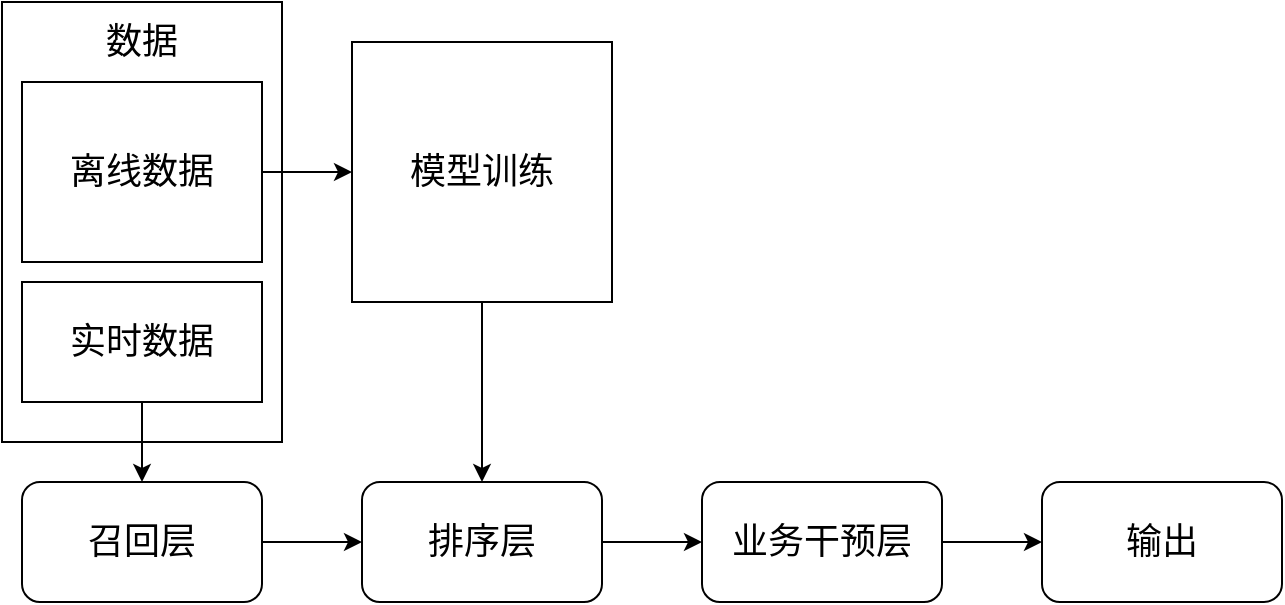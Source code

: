 <mxfile version="14.0.0" type="github" pages="3">
  <diagram id="y3OJbxJZMRT9WALCF3M-" name="Page-1">
    <mxGraphModel dx="782" dy="469" grid="1" gridSize="10" guides="1" tooltips="1" connect="1" arrows="1" fold="1" page="1" pageScale="1" pageWidth="827" pageHeight="1169" math="0" shadow="0">
      <root>
        <mxCell id="0" />
        <mxCell id="1" parent="0" />
        <mxCell id="4DIrTT-UcjF7yfP_xazC-5" value="" style="edgeStyle=orthogonalEdgeStyle;rounded=0;orthogonalLoop=1;jettySize=auto;html=1;" parent="1" source="4DIrTT-UcjF7yfP_xazC-1" target="4DIrTT-UcjF7yfP_xazC-2" edge="1">
          <mxGeometry relative="1" as="geometry" />
        </mxCell>
        <mxCell id="4DIrTT-UcjF7yfP_xazC-1" value="&lt;font style=&quot;font-size: 18px&quot;&gt;召回层&lt;/font&gt;" style="rounded=1;whiteSpace=wrap;html=1;" parent="1" vertex="1">
          <mxGeometry x="70" y="420" width="120" height="60" as="geometry" />
        </mxCell>
        <mxCell id="4DIrTT-UcjF7yfP_xazC-6" value="" style="edgeStyle=orthogonalEdgeStyle;rounded=0;orthogonalLoop=1;jettySize=auto;html=1;" parent="1" source="4DIrTT-UcjF7yfP_xazC-2" target="4DIrTT-UcjF7yfP_xazC-3" edge="1">
          <mxGeometry relative="1" as="geometry" />
        </mxCell>
        <mxCell id="4DIrTT-UcjF7yfP_xazC-2" value="&lt;font style=&quot;font-size: 18px&quot;&gt;排序层&lt;/font&gt;" style="rounded=1;whiteSpace=wrap;html=1;" parent="1" vertex="1">
          <mxGeometry x="240" y="420" width="120" height="60" as="geometry" />
        </mxCell>
        <mxCell id="lo9uGpaXZ623VdwVhiWb-6" value="" style="edgeStyle=orthogonalEdgeStyle;rounded=0;orthogonalLoop=1;jettySize=auto;html=1;" parent="1" source="4DIrTT-UcjF7yfP_xazC-3" target="lo9uGpaXZ623VdwVhiWb-1" edge="1">
          <mxGeometry relative="1" as="geometry" />
        </mxCell>
        <mxCell id="4DIrTT-UcjF7yfP_xazC-3" value="&lt;font style=&quot;font-size: 18px&quot;&gt;业务干预层&lt;/font&gt;" style="rounded=1;whiteSpace=wrap;html=1;" parent="1" vertex="1">
          <mxGeometry x="410" y="420" width="120" height="60" as="geometry" />
        </mxCell>
        <mxCell id="4DIrTT-UcjF7yfP_xazC-8" value="" style="edgeStyle=orthogonalEdgeStyle;rounded=0;orthogonalLoop=1;jettySize=auto;html=1;" parent="1" source="4DIrTT-UcjF7yfP_xazC-4" target="4DIrTT-UcjF7yfP_xazC-2" edge="1">
          <mxGeometry relative="1" as="geometry" />
        </mxCell>
        <mxCell id="4DIrTT-UcjF7yfP_xazC-4" value="&lt;font style=&quot;font-size: 18px&quot;&gt;模型训练&lt;/font&gt;" style="whiteSpace=wrap;html=1;aspect=fixed;" parent="1" vertex="1">
          <mxGeometry x="235" y="200" width="130" height="130" as="geometry" />
        </mxCell>
        <mxCell id="lo9uGpaXZ623VdwVhiWb-1" value="&lt;font style=&quot;font-size: 18px&quot;&gt;输出&lt;/font&gt;" style="rounded=1;whiteSpace=wrap;html=1;" parent="1" vertex="1">
          <mxGeometry x="580" y="420" width="120" height="60" as="geometry" />
        </mxCell>
        <mxCell id="lo9uGpaXZ623VdwVhiWb-4" value="" style="edgeStyle=orthogonalEdgeStyle;rounded=0;orthogonalLoop=1;jettySize=auto;html=1;" parent="1" source="lo9uGpaXZ623VdwVhiWb-3" target="4DIrTT-UcjF7yfP_xazC-4" edge="1">
          <mxGeometry relative="1" as="geometry" />
        </mxCell>
        <mxCell id="lo9uGpaXZ623VdwVhiWb-3" value="&lt;font style=&quot;font-size: 18px&quot;&gt;离线数据&lt;/font&gt;" style="rounded=0;whiteSpace=wrap;html=1;" parent="1" vertex="1">
          <mxGeometry x="70" y="220" width="120" height="90" as="geometry" />
        </mxCell>
        <mxCell id="lo9uGpaXZ623VdwVhiWb-10" value="" style="edgeStyle=orthogonalEdgeStyle;rounded=0;orthogonalLoop=1;jettySize=auto;html=1;" parent="1" source="lo9uGpaXZ623VdwVhiWb-7" target="4DIrTT-UcjF7yfP_xazC-1" edge="1">
          <mxGeometry relative="1" as="geometry" />
        </mxCell>
        <mxCell id="lo9uGpaXZ623VdwVhiWb-7" value="&lt;font style=&quot;font-size: 18px&quot;&gt;实时数据&lt;/font&gt;" style="rounded=0;whiteSpace=wrap;html=1;" parent="1" vertex="1">
          <mxGeometry x="70" y="320" width="120" height="60" as="geometry" />
        </mxCell>
        <mxCell id="lo9uGpaXZ623VdwVhiWb-8" value="" style="rounded=0;whiteSpace=wrap;html=1;fillColor=none;" parent="1" vertex="1">
          <mxGeometry x="60" y="180" width="140" height="220" as="geometry" />
        </mxCell>
        <mxCell id="lo9uGpaXZ623VdwVhiWb-9" value="&lt;font style=&quot;font-size: 18px&quot;&gt;数据&lt;/font&gt;" style="rounded=1;whiteSpace=wrap;html=1;fillColor=none;shadow=0;strokeColor=none;" parent="1" vertex="1">
          <mxGeometry x="100" y="180" width="60" height="40" as="geometry" />
        </mxCell>
      </root>
    </mxGraphModel>
  </diagram>
  <diagram id="qOzWIOKnJDpPFaP6Qteu" name="Page-2">
    <mxGraphModel dx="782" dy="421" grid="1" gridSize="10" guides="1" tooltips="1" connect="1" arrows="1" fold="1" page="1" pageScale="1" pageWidth="827" pageHeight="1169" math="0" shadow="0">
      <root>
        <mxCell id="z6bSpUeK_4V_DU-t9zNh-0" />
        <mxCell id="z6bSpUeK_4V_DU-t9zNh-1" parent="z6bSpUeK_4V_DU-t9zNh-0" />
        <mxCell id="3U9tWVq6ksxRw8IESGGZ-7" value="" style="edgeStyle=orthogonalEdgeStyle;rounded=0;orthogonalLoop=1;jettySize=auto;html=1;" edge="1" parent="z6bSpUeK_4V_DU-t9zNh-1" source="3U9tWVq6ksxRw8IESGGZ-1" target="3U9tWVq6ksxRw8IESGGZ-2">
          <mxGeometry relative="1" as="geometry" />
        </mxCell>
        <mxCell id="3U9tWVq6ksxRw8IESGGZ-1" value="&lt;font style=&quot;font-size: 18px&quot;&gt;博引系统&lt;/font&gt;" style="rounded=1;whiteSpace=wrap;html=1;" vertex="1" parent="z6bSpUeK_4V_DU-t9zNh-1">
          <mxGeometry x="460" y="230" width="120" height="60" as="geometry" />
        </mxCell>
        <mxCell id="3U9tWVq6ksxRw8IESGGZ-9" style="edgeStyle=orthogonalEdgeStyle;rounded=0;orthogonalLoop=1;jettySize=auto;html=1;entryX=0;entryY=0.5;entryDx=0;entryDy=0;" edge="1" parent="z6bSpUeK_4V_DU-t9zNh-1" source="3U9tWVq6ksxRw8IESGGZ-2" target="3U9tWVq6ksxRw8IESGGZ-5">
          <mxGeometry relative="1" as="geometry">
            <Array as="points">
              <mxPoint x="340" y="460" />
            </Array>
          </mxGeometry>
        </mxCell>
        <mxCell id="3U9tWVq6ksxRw8IESGGZ-2" value="&lt;font style=&quot;font-size: 18px&quot;&gt;Kafka&lt;/font&gt;" style="rounded=0;whiteSpace=wrap;html=1;" vertex="1" parent="z6bSpUeK_4V_DU-t9zNh-1">
          <mxGeometry x="280" y="330" width="120" height="60" as="geometry" />
        </mxCell>
        <mxCell id="3U9tWVq6ksxRw8IESGGZ-10" value="" style="edgeStyle=orthogonalEdgeStyle;rounded=0;orthogonalLoop=1;jettySize=auto;html=1;" edge="1" parent="z6bSpUeK_4V_DU-t9zNh-1" source="3U9tWVq6ksxRw8IESGGZ-5" target="3U9tWVq6ksxRw8IESGGZ-6">
          <mxGeometry relative="1" as="geometry" />
        </mxCell>
        <mxCell id="3U9tWVq6ksxRw8IESGGZ-5" value="&lt;font style=&quot;font-size: 18px&quot;&gt;微博推荐系统&lt;/font&gt;" style="rounded=1;whiteSpace=wrap;html=1;" vertex="1" parent="z6bSpUeK_4V_DU-t9zNh-1">
          <mxGeometry x="460" y="430" width="120" height="60" as="geometry" />
        </mxCell>
        <mxCell id="3U9tWVq6ksxRw8IESGGZ-11" value="" style="edgeStyle=orthogonalEdgeStyle;rounded=0;orthogonalLoop=1;jettySize=auto;html=1;" edge="1" parent="z6bSpUeK_4V_DU-t9zNh-1" source="3U9tWVq6ksxRw8IESGGZ-6" target="3U9tWVq6ksxRw8IESGGZ-1">
          <mxGeometry relative="1" as="geometry" />
        </mxCell>
        <mxCell id="3U9tWVq6ksxRw8IESGGZ-6" value="&lt;font style=&quot;font-size: 18px&quot;&gt;Redis&lt;/font&gt;" style="rounded=0;whiteSpace=wrap;html=1;" vertex="1" parent="z6bSpUeK_4V_DU-t9zNh-1">
          <mxGeometry x="460" y="330" width="120" height="60" as="geometry" />
        </mxCell>
        <mxCell id="3U9tWVq6ksxRw8IESGGZ-8" value="微博" style="text;html=1;strokeColor=none;fillColor=none;align=center;verticalAlign=middle;whiteSpace=wrap;rounded=0;fontSize=16;" vertex="1" parent="z6bSpUeK_4V_DU-t9zNh-1">
          <mxGeometry x="360" y="230" width="40" height="20" as="geometry" />
        </mxCell>
        <mxCell id="3U9tWVq6ksxRw8IESGGZ-12" value="&lt;font style=&quot;font-size: 16px&quot;&gt;微博推荐列表&lt;/font&gt;" style="text;html=1;strokeColor=none;fillColor=none;align=center;verticalAlign=middle;whiteSpace=wrap;rounded=0;" vertex="1" parent="z6bSpUeK_4V_DU-t9zNh-1">
          <mxGeometry x="530" y="400" width="100" height="20" as="geometry" />
        </mxCell>
        <mxCell id="3U9tWVq6ksxRw8IESGGZ-19" value="" style="edgeStyle=orthogonalEdgeStyle;rounded=0;orthogonalLoop=1;jettySize=auto;html=1;" edge="1" parent="z6bSpUeK_4V_DU-t9zNh-1" source="3U9tWVq6ksxRw8IESGGZ-13" target="3U9tWVq6ksxRw8IESGGZ-14">
          <mxGeometry relative="1" as="geometry" />
        </mxCell>
        <mxCell id="3U9tWVq6ksxRw8IESGGZ-13" value="&lt;font style=&quot;font-size: 18px&quot;&gt;Hive&lt;/font&gt;" style="rounded=0;whiteSpace=wrap;html=1;" vertex="1" parent="z6bSpUeK_4V_DU-t9zNh-1">
          <mxGeometry x="140" y="490" width="100" height="60" as="geometry" />
        </mxCell>
        <mxCell id="3U9tWVq6ksxRw8IESGGZ-18" style="edgeStyle=orthogonalEdgeStyle;rounded=0;orthogonalLoop=1;jettySize=auto;html=1;entryX=0;entryY=0.5;entryDx=0;entryDy=0;" edge="1" parent="z6bSpUeK_4V_DU-t9zNh-1" source="3U9tWVq6ksxRw8IESGGZ-14" target="3U9tWVq6ksxRw8IESGGZ-5">
          <mxGeometry relative="1" as="geometry">
            <Array as="points">
              <mxPoint x="340" y="460" />
            </Array>
          </mxGeometry>
        </mxCell>
        <mxCell id="3U9tWVq6ksxRw8IESGGZ-14" value="&lt;font style=&quot;font-size: 18px&quot;&gt;用户&lt;br&gt;数据&lt;/font&gt;" style="whiteSpace=wrap;html=1;aspect=fixed;" vertex="1" parent="z6bSpUeK_4V_DU-t9zNh-1">
          <mxGeometry x="310" y="490" width="60" height="60" as="geometry" />
        </mxCell>
        <mxCell id="3U9tWVq6ksxRw8IESGGZ-16" value="&lt;font style=&quot;font-size: 16px&quot;&gt;存到本地&lt;/font&gt;" style="text;html=1;strokeColor=none;fillColor=none;align=center;verticalAlign=middle;whiteSpace=wrap;rounded=0;" vertex="1" parent="z6bSpUeK_4V_DU-t9zNh-1">
          <mxGeometry x="240" y="490" width="70" height="20" as="geometry" />
        </mxCell>
      </root>
    </mxGraphModel>
  </diagram>
  <diagram id="hzbcYWreeCkhvl8xmluv" name="Page-3">
    <mxGraphModel dx="782" dy="421" grid="1" gridSize="10" guides="1" tooltips="1" connect="1" arrows="1" fold="1" page="1" pageScale="1" pageWidth="827" pageHeight="1169" math="0" shadow="0">
      <root>
        <mxCell id="_mQQ3ckWKwWM1meM4ai7-0" />
        <mxCell id="_mQQ3ckWKwWM1meM4ai7-1" parent="_mQQ3ckWKwWM1meM4ai7-0" />
        <mxCell id="pDpVAzXqW6PmKJm5gYY_-0" value="" style="rounded=0;whiteSpace=wrap;html=1;" vertex="1" parent="_mQQ3ckWKwWM1meM4ai7-1">
          <mxGeometry x="200" y="400" width="290" height="150" as="geometry" />
        </mxCell>
        <mxCell id="pDpVAzXqW6PmKJm5gYY_-1" value="&lt;font style=&quot;font-size: 18px&quot;&gt;微博特征&lt;br&gt;分析模块&lt;/font&gt;" style="rounded=0;whiteSpace=wrap;html=1;strokeColor=#FFFFFF;" vertex="1" parent="_mQQ3ckWKwWM1meM4ai7-1">
          <mxGeometry x="220" y="445" width="90" height="60" as="geometry" />
        </mxCell>
        <mxCell id="pDpVAzXqW6PmKJm5gYY_-2" style="edgeStyle=orthogonalEdgeStyle;rounded=0;orthogonalLoop=1;jettySize=auto;html=1;entryX=0;entryY=0.5;entryDx=0;entryDy=0;" edge="1" source="pDpVAzXqW6PmKJm5gYY_-3" target="pDpVAzXqW6PmKJm5gYY_-12" parent="_mQQ3ckWKwWM1meM4ai7-1">
          <mxGeometry relative="1" as="geometry">
            <Array as="points">
              <mxPoint x="400" y="345" />
            </Array>
          </mxGeometry>
        </mxCell>
        <mxCell id="pDpVAzXqW6PmKJm5gYY_-3" value="&lt;font style=&quot;font-size: 18px&quot;&gt;召回特征&lt;br&gt;分析模块&lt;/font&gt;" style="rounded=0;whiteSpace=wrap;html=1;" vertex="1" parent="_mQQ3ckWKwWM1meM4ai7-1">
          <mxGeometry x="340" y="410" width="120" height="60" as="geometry" />
        </mxCell>
        <mxCell id="pDpVAzXqW6PmKJm5gYY_-4" style="edgeStyle=orthogonalEdgeStyle;rounded=0;orthogonalLoop=1;jettySize=auto;html=1;entryX=0;entryY=0.5;entryDx=0;entryDy=0;" edge="1" source="pDpVAzXqW6PmKJm5gYY_-5" target="pDpVAzXqW6PmKJm5gYY_-14" parent="_mQQ3ckWKwWM1meM4ai7-1">
          <mxGeometry relative="1" as="geometry">
            <Array as="points">
              <mxPoint x="400" y="600" />
            </Array>
          </mxGeometry>
        </mxCell>
        <mxCell id="pDpVAzXqW6PmKJm5gYY_-5" value="&lt;font style=&quot;font-size: 18px&quot;&gt;排序特征&lt;br&gt;分析模块&lt;/font&gt;" style="rounded=0;whiteSpace=wrap;html=1;" vertex="1" parent="_mQQ3ckWKwWM1meM4ai7-1">
          <mxGeometry x="340" y="480" width="120" height="60" as="geometry" />
        </mxCell>
        <mxCell id="pDpVAzXqW6PmKJm5gYY_-6" value="" style="rounded=0;whiteSpace=wrap;html=1;" vertex="1" parent="_mQQ3ckWKwWM1meM4ai7-1">
          <mxGeometry x="680" y="400" width="290" height="150" as="geometry" />
        </mxCell>
        <mxCell id="pDpVAzXqW6PmKJm5gYY_-7" value="&lt;font style=&quot;font-size: 18px&quot;&gt;用户特征&lt;br&gt;分析模块&lt;/font&gt;" style="rounded=0;whiteSpace=wrap;html=1;strokeColor=#FFFFFF;" vertex="1" parent="_mQQ3ckWKwWM1meM4ai7-1">
          <mxGeometry x="860" y="445" width="90" height="60" as="geometry" />
        </mxCell>
        <mxCell id="pDpVAzXqW6PmKJm5gYY_-8" style="edgeStyle=orthogonalEdgeStyle;rounded=0;orthogonalLoop=1;jettySize=auto;html=1;entryX=1;entryY=0.5;entryDx=0;entryDy=0;" edge="1" source="pDpVAzXqW6PmKJm5gYY_-9" target="pDpVAzXqW6PmKJm5gYY_-12" parent="_mQQ3ckWKwWM1meM4ai7-1">
          <mxGeometry relative="1" as="geometry">
            <Array as="points">
              <mxPoint x="770" y="345" />
            </Array>
          </mxGeometry>
        </mxCell>
        <mxCell id="pDpVAzXqW6PmKJm5gYY_-9" value="&lt;font style=&quot;font-size: 18px&quot;&gt;召回特征&lt;br&gt;分析模块&lt;/font&gt;" style="rounded=0;whiteSpace=wrap;html=1;" vertex="1" parent="_mQQ3ckWKwWM1meM4ai7-1">
          <mxGeometry x="710" y="410" width="120" height="60" as="geometry" />
        </mxCell>
        <mxCell id="pDpVAzXqW6PmKJm5gYY_-10" style="edgeStyle=orthogonalEdgeStyle;rounded=0;orthogonalLoop=1;jettySize=auto;html=1;exitX=0.5;exitY=1;exitDx=0;exitDy=0;entryX=1;entryY=0.5;entryDx=0;entryDy=0;" edge="1" source="pDpVAzXqW6PmKJm5gYY_-11" target="pDpVAzXqW6PmKJm5gYY_-14" parent="_mQQ3ckWKwWM1meM4ai7-1">
          <mxGeometry relative="1" as="geometry" />
        </mxCell>
        <mxCell id="pDpVAzXqW6PmKJm5gYY_-11" value="&lt;font style=&quot;font-size: 18px&quot;&gt;排序特征&lt;br&gt;分析模块&lt;/font&gt;" style="rounded=0;whiteSpace=wrap;html=1;" vertex="1" parent="_mQQ3ckWKwWM1meM4ai7-1">
          <mxGeometry x="710" y="480" width="120" height="60" as="geometry" />
        </mxCell>
        <mxCell id="pDpVAzXqW6PmKJm5gYY_-12" value="&lt;font style=&quot;font-size: 18px&quot;&gt;召回层&lt;/font&gt;" style="rounded=0;whiteSpace=wrap;html=1;strokeColor=#000000;" vertex="1" parent="_mQQ3ckWKwWM1meM4ai7-1">
          <mxGeometry x="530" y="315" width="120" height="60" as="geometry" />
        </mxCell>
        <mxCell id="pDpVAzXqW6PmKJm5gYY_-13" value="&lt;font style=&quot;font-size: 16px&quot;&gt;局部敏感哈希&lt;/font&gt;" style="text;html=1;strokeColor=none;fillColor=none;align=center;verticalAlign=middle;whiteSpace=wrap;rounded=0;" vertex="1" parent="_mQQ3ckWKwWM1meM4ai7-1">
          <mxGeometry x="535" y="280" width="110" height="20" as="geometry" />
        </mxCell>
        <mxCell id="pDpVAzXqW6PmKJm5gYY_-14" value="&lt;font style=&quot;font-size: 16px&quot;&gt;排序层&lt;/font&gt;" style="rounded=0;whiteSpace=wrap;html=1;strokeColor=#000000;" vertex="1" parent="_mQQ3ckWKwWM1meM4ai7-1">
          <mxGeometry x="530" y="570" width="120" height="60" as="geometry" />
        </mxCell>
        <mxCell id="pDpVAzXqW6PmKJm5gYY_-15" value="&lt;font style=&quot;font-size: 16px&quot;&gt;基于文本相似度的排序&lt;/font&gt;" style="text;html=1;strokeColor=none;fillColor=none;align=center;verticalAlign=middle;whiteSpace=wrap;rounded=0;" vertex="1" parent="_mQQ3ckWKwWM1meM4ai7-1">
          <mxGeometry x="505" y="650" width="170" height="20" as="geometry" />
        </mxCell>
        <mxCell id="pDpVAzXqW6PmKJm5gYY_-16" value="1.77G&lt;br&gt;召回特征" style="text;html=1;strokeColor=none;fillColor=none;align=center;verticalAlign=middle;whiteSpace=wrap;rounded=0;" vertex="1" parent="_mQQ3ckWKwWM1meM4ai7-1">
          <mxGeometry x="835" y="410" width="60" height="20" as="geometry" />
        </mxCell>
        <mxCell id="pDpVAzXqW6PmKJm5gYY_-17" value="1.8G阅读新闻行为数据" style="text;html=1;strokeColor=none;fillColor=none;align=center;verticalAlign=middle;whiteSpace=wrap;rounded=0;" vertex="1" parent="_mQQ3ckWKwWM1meM4ai7-1">
          <mxGeometry x="832" y="520" width="70" height="20" as="geometry" />
        </mxCell>
      </root>
    </mxGraphModel>
  </diagram>
</mxfile>
